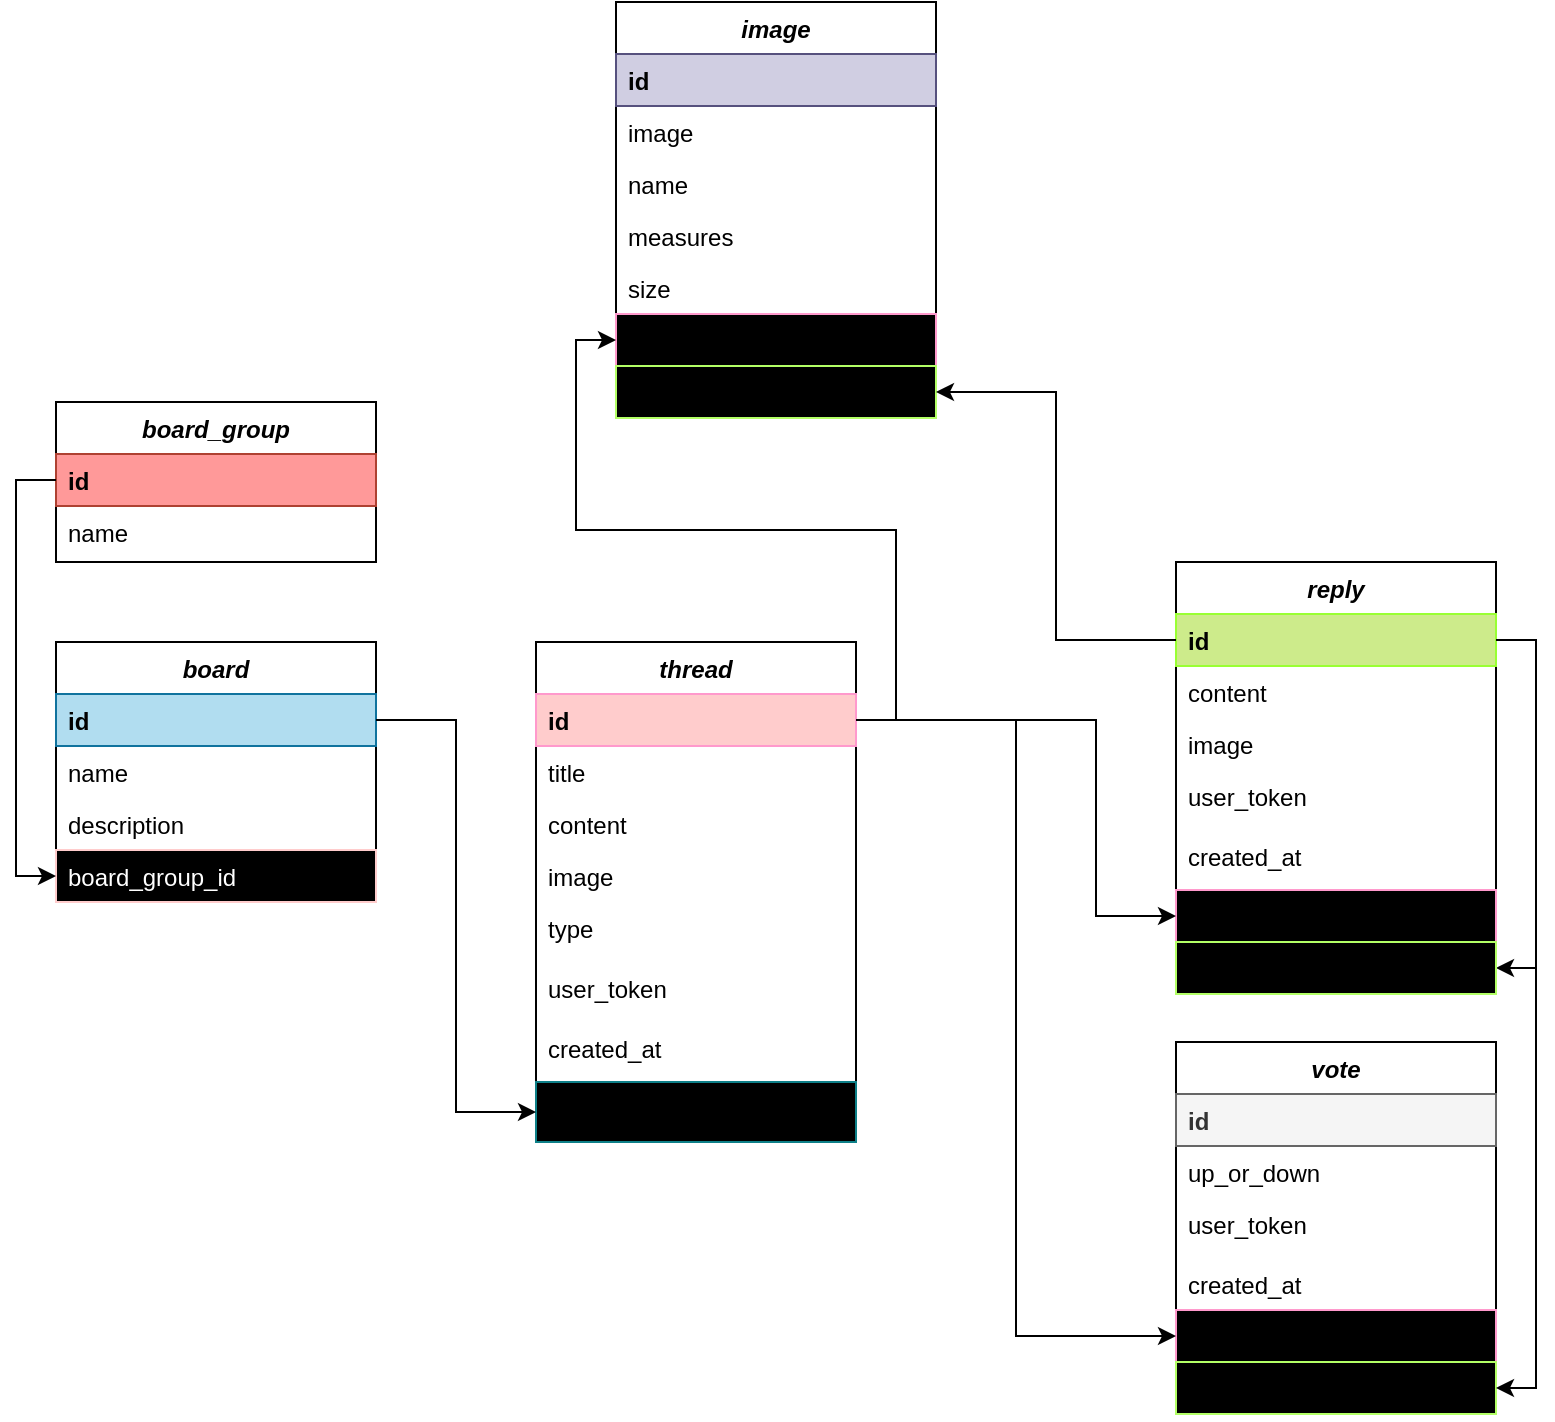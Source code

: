 <mxfile version="26.0.4">
  <diagram id="C5RBs43oDa-KdzZeNtuy" name="Page-1">
    <mxGraphModel dx="1434" dy="852" grid="1" gridSize="10" guides="1" tooltips="1" connect="1" arrows="1" fold="1" page="1" pageScale="1" pageWidth="827" pageHeight="1169" background="none" math="0" shadow="0">
      <root>
        <mxCell id="WIyWlLk6GJQsqaUBKTNV-0" />
        <mxCell id="WIyWlLk6GJQsqaUBKTNV-1" parent="WIyWlLk6GJQsqaUBKTNV-0" />
        <mxCell id="zkfFHV4jXpPFQw0GAbJ--0" value="board" style="swimlane;fontStyle=3;align=center;verticalAlign=top;childLayout=stackLayout;horizontal=1;startSize=26;horizontalStack=0;resizeParent=1;resizeLast=0;collapsible=1;marginBottom=0;rounded=0;shadow=0;strokeWidth=1;" parent="WIyWlLk6GJQsqaUBKTNV-1" vertex="1">
          <mxGeometry x="40" y="360" width="160" height="130" as="geometry">
            <mxRectangle x="230" y="140" width="160" height="26" as="alternateBounds" />
          </mxGeometry>
        </mxCell>
        <mxCell id="zkfFHV4jXpPFQw0GAbJ--1" value="id" style="text;align=left;verticalAlign=top;spacingLeft=4;spacingRight=4;overflow=hidden;rotatable=0;points=[[0,0.5],[1,0.5]];portConstraint=eastwest;fillColor=#b1ddf0;strokeColor=#10739e;fontStyle=1;fontColor=#000000;" parent="zkfFHV4jXpPFQw0GAbJ--0" vertex="1">
          <mxGeometry y="26" width="160" height="26" as="geometry" />
        </mxCell>
        <mxCell id="zkfFHV4jXpPFQw0GAbJ--2" value="name" style="text;align=left;verticalAlign=top;spacingLeft=4;spacingRight=4;overflow=hidden;rotatable=0;points=[[0,0.5],[1,0.5]];portConstraint=eastwest;rounded=0;shadow=0;html=0;" parent="zkfFHV4jXpPFQw0GAbJ--0" vertex="1">
          <mxGeometry y="52" width="160" height="26" as="geometry" />
        </mxCell>
        <mxCell id="zkfFHV4jXpPFQw0GAbJ--3" value="description" style="text;align=left;verticalAlign=top;spacingLeft=4;spacingRight=4;overflow=hidden;rotatable=0;points=[[0,0.5],[1,0.5]];portConstraint=eastwest;rounded=0;shadow=0;html=0;" parent="zkfFHV4jXpPFQw0GAbJ--0" vertex="1">
          <mxGeometry y="78" width="160" height="26" as="geometry" />
        </mxCell>
        <mxCell id="rzHbNYD2e6s_JM2uEuE0-2" value="board_group_id" style="text;align=left;verticalAlign=top;spacingLeft=4;spacingRight=4;overflow=hidden;rotatable=0;points=[[0,0.5],[1,0.5]];portConstraint=eastwest;rounded=0;shadow=0;html=0;fillColor=#000000;fontColor=#ffffff;strokeColor=#FFCCCC;" parent="zkfFHV4jXpPFQw0GAbJ--0" vertex="1">
          <mxGeometry y="104" width="160" height="26" as="geometry" />
        </mxCell>
        <mxCell id="u2Je3Sxy7mGHlfEIK49B-0" value="thread" style="swimlane;fontStyle=3;align=center;verticalAlign=top;childLayout=stackLayout;horizontal=1;startSize=26;horizontalStack=0;resizeParent=1;resizeLast=0;collapsible=1;marginBottom=0;rounded=0;shadow=0;strokeWidth=1;" parent="WIyWlLk6GJQsqaUBKTNV-1" vertex="1">
          <mxGeometry x="280" y="360" width="160" height="250" as="geometry">
            <mxRectangle x="120" y="320" width="160" height="26" as="alternateBounds" />
          </mxGeometry>
        </mxCell>
        <mxCell id="u2Je3Sxy7mGHlfEIK49B-1" value="id" style="text;align=left;verticalAlign=top;spacingLeft=4;spacingRight=4;overflow=hidden;rotatable=0;points=[[0,0.5],[1,0.5]];portConstraint=eastwest;fillColor=#ffcccc;strokeColor=#FF99CC;fontStyle=1;fontColor=#000000;" parent="u2Je3Sxy7mGHlfEIK49B-0" vertex="1">
          <mxGeometry y="26" width="160" height="26" as="geometry" />
        </mxCell>
        <mxCell id="u2Je3Sxy7mGHlfEIK49B-2" value="title" style="text;align=left;verticalAlign=top;spacingLeft=4;spacingRight=4;overflow=hidden;rotatable=0;points=[[0,0.5],[1,0.5]];portConstraint=eastwest;rounded=0;shadow=0;html=0;" parent="u2Je3Sxy7mGHlfEIK49B-0" vertex="1">
          <mxGeometry y="52" width="160" height="26" as="geometry" />
        </mxCell>
        <mxCell id="u2Je3Sxy7mGHlfEIK49B-3" value="content" style="text;align=left;verticalAlign=top;spacingLeft=4;spacingRight=4;overflow=hidden;rotatable=0;points=[[0,0.5],[1,0.5]];portConstraint=eastwest;rounded=0;shadow=0;html=0;" parent="u2Je3Sxy7mGHlfEIK49B-0" vertex="1">
          <mxGeometry y="78" width="160" height="26" as="geometry" />
        </mxCell>
        <mxCell id="u2Je3Sxy7mGHlfEIK49B-18" value="image" style="text;align=left;verticalAlign=top;spacingLeft=4;spacingRight=4;overflow=hidden;rotatable=0;points=[[0,0.5],[1,0.5]];portConstraint=eastwest;rounded=0;shadow=0;html=0;" parent="u2Je3Sxy7mGHlfEIK49B-0" vertex="1">
          <mxGeometry y="104" width="160" height="26" as="geometry" />
        </mxCell>
        <mxCell id="u2Je3Sxy7mGHlfEIK49B-29" value="type" style="text;align=left;verticalAlign=top;spacingLeft=4;spacingRight=4;overflow=hidden;rotatable=0;points=[[0,0.5],[1,0.5]];portConstraint=eastwest;rounded=0;shadow=0;html=0;" parent="u2Je3Sxy7mGHlfEIK49B-0" vertex="1">
          <mxGeometry y="130" width="160" height="30" as="geometry" />
        </mxCell>
        <mxCell id="u2Je3Sxy7mGHlfEIK49B-19" value="user_token" style="text;align=left;verticalAlign=top;spacingLeft=4;spacingRight=4;overflow=hidden;rotatable=0;points=[[0,0.5],[1,0.5]];portConstraint=eastwest;rounded=0;shadow=0;html=0;" parent="u2Je3Sxy7mGHlfEIK49B-0" vertex="1">
          <mxGeometry y="160" width="160" height="30" as="geometry" />
        </mxCell>
        <mxCell id="u2Je3Sxy7mGHlfEIK49B-20" value="created_at" style="text;align=left;verticalAlign=top;spacingLeft=4;spacingRight=4;overflow=hidden;rotatable=0;points=[[0,0.5],[1,0.5]];portConstraint=eastwest;rounded=0;shadow=0;html=0;" parent="u2Je3Sxy7mGHlfEIK49B-0" vertex="1">
          <mxGeometry y="190" width="160" height="30" as="geometry" />
        </mxCell>
        <mxCell id="u2Je3Sxy7mGHlfEIK49B-28" value="board_id" style="text;align=left;verticalAlign=top;spacingLeft=4;spacingRight=4;overflow=hidden;rotatable=0;points=[[0,0.5],[1,0.5]];portConstraint=eastwest;rounded=0;shadow=0;html=0;fillColor=#000000;strokeColor=#0e8088;" parent="u2Je3Sxy7mGHlfEIK49B-0" vertex="1">
          <mxGeometry y="220" width="160" height="30" as="geometry" />
        </mxCell>
        <mxCell id="u2Je3Sxy7mGHlfEIK49B-6" value="reply" style="swimlane;fontStyle=3;align=center;verticalAlign=top;childLayout=stackLayout;horizontal=1;startSize=26;horizontalStack=0;resizeParent=1;resizeLast=0;collapsible=1;marginBottom=0;rounded=0;shadow=0;strokeWidth=1;" parent="WIyWlLk6GJQsqaUBKTNV-1" vertex="1">
          <mxGeometry x="600" y="320" width="160" height="216" as="geometry">
            <mxRectangle x="230" y="140" width="160" height="26" as="alternateBounds" />
          </mxGeometry>
        </mxCell>
        <mxCell id="dYQ06ljaGnjJdUNRFbcw-1" style="edgeStyle=orthogonalEdgeStyle;rounded=0;orthogonalLoop=1;jettySize=auto;html=1;exitX=1;exitY=0.5;exitDx=0;exitDy=0;" parent="u2Je3Sxy7mGHlfEIK49B-6" source="u2Je3Sxy7mGHlfEIK49B-21" target="dYQ06ljaGnjJdUNRFbcw-0" edge="1">
          <mxGeometry relative="1" as="geometry" />
        </mxCell>
        <mxCell id="u2Je3Sxy7mGHlfEIK49B-21" value="id" style="text;align=left;verticalAlign=top;spacingLeft=4;spacingRight=4;overflow=hidden;rotatable=0;points=[[0,0.5],[1,0.5]];portConstraint=eastwest;fillColor=#cdeb8b;strokeColor=#99FF33;fontStyle=1;fontColor=#000000;" parent="u2Je3Sxy7mGHlfEIK49B-6" vertex="1">
          <mxGeometry y="26" width="160" height="26" as="geometry" />
        </mxCell>
        <mxCell id="u2Je3Sxy7mGHlfEIK49B-23" value="content" style="text;align=left;verticalAlign=top;spacingLeft=4;spacingRight=4;overflow=hidden;rotatable=0;points=[[0,0.5],[1,0.5]];portConstraint=eastwest;rounded=0;shadow=0;html=0;" parent="u2Je3Sxy7mGHlfEIK49B-6" vertex="1">
          <mxGeometry y="52" width="160" height="26" as="geometry" />
        </mxCell>
        <mxCell id="u2Je3Sxy7mGHlfEIK49B-24" value="image" style="text;align=left;verticalAlign=top;spacingLeft=4;spacingRight=4;overflow=hidden;rotatable=0;points=[[0,0.5],[1,0.5]];portConstraint=eastwest;rounded=0;shadow=0;html=0;" parent="u2Je3Sxy7mGHlfEIK49B-6" vertex="1">
          <mxGeometry y="78" width="160" height="26" as="geometry" />
        </mxCell>
        <mxCell id="u2Je3Sxy7mGHlfEIK49B-26" value="user_token" style="text;align=left;verticalAlign=top;spacingLeft=4;spacingRight=4;overflow=hidden;rotatable=0;points=[[0,0.5],[1,0.5]];portConstraint=eastwest;rounded=0;shadow=0;html=0;" parent="u2Je3Sxy7mGHlfEIK49B-6" vertex="1">
          <mxGeometry y="104" width="160" height="30" as="geometry" />
        </mxCell>
        <mxCell id="u2Je3Sxy7mGHlfEIK49B-27" value="created_at" style="text;align=left;verticalAlign=top;spacingLeft=4;spacingRight=4;overflow=hidden;rotatable=0;points=[[0,0.5],[1,0.5]];portConstraint=eastwest;rounded=0;shadow=0;html=0;" parent="u2Je3Sxy7mGHlfEIK49B-6" vertex="1">
          <mxGeometry y="134" width="160" height="30" as="geometry" />
        </mxCell>
        <mxCell id="u2Je3Sxy7mGHlfEIK49B-25" value="thread_id" style="text;align=left;verticalAlign=top;spacingLeft=4;spacingRight=4;overflow=hidden;rotatable=0;points=[[0,0.5],[1,0.5]];portConstraint=eastwest;rounded=0;shadow=0;html=0;fillColor=#000000;strokeColor=#FF99CC;" parent="u2Je3Sxy7mGHlfEIK49B-6" vertex="1">
          <mxGeometry y="164" width="160" height="26" as="geometry" />
        </mxCell>
        <mxCell id="dYQ06ljaGnjJdUNRFbcw-0" value="reply_id" style="text;align=left;verticalAlign=top;spacingLeft=4;spacingRight=4;overflow=hidden;rotatable=0;points=[[0,0.5],[1,0.5]];portConstraint=eastwest;rounded=0;shadow=0;html=0;fillColor=#000000;strokeColor=#B3FF66;" parent="u2Je3Sxy7mGHlfEIK49B-6" vertex="1">
          <mxGeometry y="190" width="160" height="26" as="geometry" />
        </mxCell>
        <mxCell id="u2Je3Sxy7mGHlfEIK49B-30" style="edgeStyle=orthogonalEdgeStyle;rounded=0;orthogonalLoop=1;jettySize=auto;html=1;exitX=1;exitY=0.5;exitDx=0;exitDy=0;entryX=0;entryY=0.5;entryDx=0;entryDy=0;" parent="WIyWlLk6GJQsqaUBKTNV-1" source="zkfFHV4jXpPFQw0GAbJ--1" target="u2Je3Sxy7mGHlfEIK49B-28" edge="1">
          <mxGeometry relative="1" as="geometry" />
        </mxCell>
        <mxCell id="u2Je3Sxy7mGHlfEIK49B-31" style="edgeStyle=orthogonalEdgeStyle;rounded=0;orthogonalLoop=1;jettySize=auto;html=1;exitX=1;exitY=0.5;exitDx=0;exitDy=0;entryX=0;entryY=0.5;entryDx=0;entryDy=0;" parent="WIyWlLk6GJQsqaUBKTNV-1" source="u2Je3Sxy7mGHlfEIK49B-1" target="u2Je3Sxy7mGHlfEIK49B-25" edge="1">
          <mxGeometry relative="1" as="geometry">
            <Array as="points">
              <mxPoint x="560" y="399" />
              <mxPoint x="560" y="497" />
            </Array>
          </mxGeometry>
        </mxCell>
        <mxCell id="u2Je3Sxy7mGHlfEIK49B-34" value="vote&#xa;" style="swimlane;fontStyle=3;align=center;verticalAlign=top;childLayout=stackLayout;horizontal=1;startSize=26;horizontalStack=0;resizeParent=1;resizeLast=0;collapsible=1;marginBottom=0;rounded=0;shadow=0;strokeWidth=1;" parent="WIyWlLk6GJQsqaUBKTNV-1" vertex="1">
          <mxGeometry x="600" y="560" width="160" height="186" as="geometry">
            <mxRectangle x="230" y="140" width="160" height="26" as="alternateBounds" />
          </mxGeometry>
        </mxCell>
        <mxCell id="u2Je3Sxy7mGHlfEIK49B-35" value="id" style="text;align=left;verticalAlign=top;spacingLeft=4;spacingRight=4;overflow=hidden;rotatable=0;points=[[0,0.5],[1,0.5]];portConstraint=eastwest;fillColor=#f5f5f5;strokeColor=#666666;fontStyle=1;fontColor=#333333;" parent="u2Je3Sxy7mGHlfEIK49B-34" vertex="1">
          <mxGeometry y="26" width="160" height="26" as="geometry" />
        </mxCell>
        <mxCell id="u2Je3Sxy7mGHlfEIK49B-42" value="up_or_down" style="text;align=left;verticalAlign=top;spacingLeft=4;spacingRight=4;overflow=hidden;rotatable=0;points=[[0,0.5],[1,0.5]];portConstraint=eastwest;rounded=0;shadow=0;html=0;" parent="u2Je3Sxy7mGHlfEIK49B-34" vertex="1">
          <mxGeometry y="52" width="160" height="26" as="geometry" />
        </mxCell>
        <mxCell id="u2Je3Sxy7mGHlfEIK49B-38" value="user_token" style="text;align=left;verticalAlign=top;spacingLeft=4;spacingRight=4;overflow=hidden;rotatable=0;points=[[0,0.5],[1,0.5]];portConstraint=eastwest;rounded=0;shadow=0;html=0;" parent="u2Je3Sxy7mGHlfEIK49B-34" vertex="1">
          <mxGeometry y="78" width="160" height="30" as="geometry" />
        </mxCell>
        <mxCell id="u2Je3Sxy7mGHlfEIK49B-37" value="created_at" style="text;align=left;verticalAlign=top;spacingLeft=4;spacingRight=4;overflow=hidden;rotatable=0;points=[[0,0.5],[1,0.5]];portConstraint=eastwest;rounded=0;shadow=0;html=0;" parent="u2Je3Sxy7mGHlfEIK49B-34" vertex="1">
          <mxGeometry y="108" width="160" height="26" as="geometry" />
        </mxCell>
        <mxCell id="yYRuTl-swTBpcW1Qj-cw-10" value="thread_id" style="text;align=left;verticalAlign=top;spacingLeft=4;spacingRight=4;overflow=hidden;rotatable=0;points=[[0,0.5],[1,0.5]];portConstraint=eastwest;rounded=0;shadow=0;html=0;fillColor=#000000;strokeColor=#FF99CC;" parent="u2Je3Sxy7mGHlfEIK49B-34" vertex="1">
          <mxGeometry y="134" width="160" height="26" as="geometry" />
        </mxCell>
        <mxCell id="yYRuTl-swTBpcW1Qj-cw-11" value="reply_id" style="text;align=left;verticalAlign=top;spacingLeft=4;spacingRight=4;overflow=hidden;rotatable=0;points=[[0,0.5],[1,0.5]];portConstraint=eastwest;rounded=0;shadow=0;html=0;fillColor=#000000;strokeColor=#B3FF66;" parent="u2Je3Sxy7mGHlfEIK49B-34" vertex="1">
          <mxGeometry y="160" width="160" height="26" as="geometry" />
        </mxCell>
        <mxCell id="rzHbNYD2e6s_JM2uEuE0-0" value="board_group" style="swimlane;fontStyle=3;align=center;verticalAlign=top;childLayout=stackLayout;horizontal=1;startSize=26;horizontalStack=0;resizeParent=1;resizeLast=0;collapsible=1;marginBottom=0;rounded=0;shadow=0;strokeWidth=1;" parent="WIyWlLk6GJQsqaUBKTNV-1" vertex="1">
          <mxGeometry x="40" y="240" width="160" height="80" as="geometry">
            <mxRectangle x="230" y="140" width="160" height="26" as="alternateBounds" />
          </mxGeometry>
        </mxCell>
        <mxCell id="rzHbNYD2e6s_JM2uEuE0-1" value="id" style="text;align=left;verticalAlign=top;spacingLeft=4;spacingRight=4;overflow=hidden;rotatable=0;points=[[0,0.5],[1,0.5]];portConstraint=eastwest;fillColor=#FF9999;strokeColor=#ae4132;fontStyle=1;fontColor=#000000;" parent="rzHbNYD2e6s_JM2uEuE0-0" vertex="1">
          <mxGeometry y="26" width="160" height="26" as="geometry" />
        </mxCell>
        <mxCell id="rzHbNYD2e6s_JM2uEuE0-3" value="name" style="text;align=left;verticalAlign=top;spacingLeft=4;spacingRight=4;overflow=hidden;rotatable=0;points=[[0,0.5],[1,0.5]];portConstraint=eastwest;rounded=0;shadow=0;html=0;" parent="rzHbNYD2e6s_JM2uEuE0-0" vertex="1">
          <mxGeometry y="52" width="160" height="26" as="geometry" />
        </mxCell>
        <mxCell id="rzHbNYD2e6s_JM2uEuE0-6" style="edgeStyle=orthogonalEdgeStyle;rounded=0;orthogonalLoop=1;jettySize=auto;html=1;exitX=0;exitY=0.5;exitDx=0;exitDy=0;entryX=0;entryY=0.5;entryDx=0;entryDy=0;" parent="WIyWlLk6GJQsqaUBKTNV-1" source="rzHbNYD2e6s_JM2uEuE0-1" target="rzHbNYD2e6s_JM2uEuE0-2" edge="1">
          <mxGeometry relative="1" as="geometry" />
        </mxCell>
        <mxCell id="yYRuTl-swTBpcW1Qj-cw-0" value="image" style="swimlane;fontStyle=3;align=center;verticalAlign=top;childLayout=stackLayout;horizontal=1;startSize=26;horizontalStack=0;resizeParent=1;resizeLast=0;collapsible=1;marginBottom=0;rounded=0;shadow=0;strokeWidth=1;" parent="WIyWlLk6GJQsqaUBKTNV-1" vertex="1">
          <mxGeometry x="320" y="40" width="160" height="208" as="geometry">
            <mxRectangle x="230" y="140" width="160" height="26" as="alternateBounds" />
          </mxGeometry>
        </mxCell>
        <mxCell id="yYRuTl-swTBpcW1Qj-cw-1" value="id" style="text;align=left;verticalAlign=top;spacingLeft=4;spacingRight=4;overflow=hidden;rotatable=0;points=[[0,0.5],[1,0.5]];portConstraint=eastwest;fillColor=#d0cee2;strokeColor=#56517e;fontStyle=1;fontColor=#000000;" parent="yYRuTl-swTBpcW1Qj-cw-0" vertex="1">
          <mxGeometry y="26" width="160" height="26" as="geometry" />
        </mxCell>
        <mxCell id="yYRuTl-swTBpcW1Qj-cw-2" value="image" style="text;align=left;verticalAlign=top;spacingLeft=4;spacingRight=4;overflow=hidden;rotatable=0;points=[[0,0.5],[1,0.5]];portConstraint=eastwest;rounded=0;shadow=0;html=0;" parent="yYRuTl-swTBpcW1Qj-cw-0" vertex="1">
          <mxGeometry y="52" width="160" height="26" as="geometry" />
        </mxCell>
        <mxCell id="yYRuTl-swTBpcW1Qj-cw-4" value="name" style="text;align=left;verticalAlign=top;spacingLeft=4;spacingRight=4;overflow=hidden;rotatable=0;points=[[0,0.5],[1,0.5]];portConstraint=eastwest;rounded=0;shadow=0;html=0;" parent="yYRuTl-swTBpcW1Qj-cw-0" vertex="1">
          <mxGeometry y="78" width="160" height="26" as="geometry" />
        </mxCell>
        <mxCell id="yYRuTl-swTBpcW1Qj-cw-3" value="measures" style="text;align=left;verticalAlign=top;spacingLeft=4;spacingRight=4;overflow=hidden;rotatable=0;points=[[0,0.5],[1,0.5]];portConstraint=eastwest;rounded=0;shadow=0;html=0;" parent="yYRuTl-swTBpcW1Qj-cw-0" vertex="1">
          <mxGeometry y="104" width="160" height="26" as="geometry" />
        </mxCell>
        <mxCell id="yYRuTl-swTBpcW1Qj-cw-5" value="size" style="text;align=left;verticalAlign=top;spacingLeft=4;spacingRight=4;overflow=hidden;rotatable=0;points=[[0,0.5],[1,0.5]];portConstraint=eastwest;rounded=0;shadow=0;html=0;" parent="yYRuTl-swTBpcW1Qj-cw-0" vertex="1">
          <mxGeometry y="130" width="160" height="26" as="geometry" />
        </mxCell>
        <mxCell id="yYRuTl-swTBpcW1Qj-cw-6" value="thread_id" style="text;align=left;verticalAlign=top;spacingLeft=4;spacingRight=4;overflow=hidden;rotatable=0;points=[[0,0.5],[1,0.5]];portConstraint=eastwest;rounded=0;shadow=0;html=0;fillColor=#000000;strokeColor=#FF99CC;" parent="yYRuTl-swTBpcW1Qj-cw-0" vertex="1">
          <mxGeometry y="156" width="160" height="26" as="geometry" />
        </mxCell>
        <mxCell id="yYRuTl-swTBpcW1Qj-cw-7" value="reply_id" style="text;align=left;verticalAlign=top;spacingLeft=4;spacingRight=4;overflow=hidden;rotatable=0;points=[[0,0.5],[1,0.5]];portConstraint=eastwest;rounded=0;shadow=0;html=0;fillColor=#000000;strokeColor=#B3FF66;" parent="yYRuTl-swTBpcW1Qj-cw-0" vertex="1">
          <mxGeometry y="182" width="160" height="26" as="geometry" />
        </mxCell>
        <mxCell id="yYRuTl-swTBpcW1Qj-cw-8" style="edgeStyle=orthogonalEdgeStyle;rounded=0;orthogonalLoop=1;jettySize=auto;html=1;exitX=1;exitY=0.5;exitDx=0;exitDy=0;entryX=0;entryY=0.5;entryDx=0;entryDy=0;" parent="WIyWlLk6GJQsqaUBKTNV-1" source="u2Je3Sxy7mGHlfEIK49B-1" target="yYRuTl-swTBpcW1Qj-cw-6" edge="1">
          <mxGeometry relative="1" as="geometry" />
        </mxCell>
        <mxCell id="yYRuTl-swTBpcW1Qj-cw-9" style="edgeStyle=orthogonalEdgeStyle;rounded=0;orthogonalLoop=1;jettySize=auto;html=1;exitX=0;exitY=0.5;exitDx=0;exitDy=0;entryX=1;entryY=0.5;entryDx=0;entryDy=0;" parent="WIyWlLk6GJQsqaUBKTNV-1" source="u2Je3Sxy7mGHlfEIK49B-21" target="yYRuTl-swTBpcW1Qj-cw-7" edge="1">
          <mxGeometry relative="1" as="geometry" />
        </mxCell>
        <mxCell id="yYRuTl-swTBpcW1Qj-cw-12" style="edgeStyle=orthogonalEdgeStyle;rounded=0;orthogonalLoop=1;jettySize=auto;html=1;exitX=1;exitY=0.5;exitDx=0;exitDy=0;entryX=0;entryY=0.5;entryDx=0;entryDy=0;" parent="WIyWlLk6GJQsqaUBKTNV-1" source="u2Je3Sxy7mGHlfEIK49B-1" target="yYRuTl-swTBpcW1Qj-cw-10" edge="1">
          <mxGeometry relative="1" as="geometry" />
        </mxCell>
        <mxCell id="yYRuTl-swTBpcW1Qj-cw-14" style="edgeStyle=orthogonalEdgeStyle;rounded=0;orthogonalLoop=1;jettySize=auto;html=1;exitX=1;exitY=0.5;exitDx=0;exitDy=0;entryX=1;entryY=0.5;entryDx=0;entryDy=0;" parent="WIyWlLk6GJQsqaUBKTNV-1" source="u2Je3Sxy7mGHlfEIK49B-21" target="yYRuTl-swTBpcW1Qj-cw-11" edge="1">
          <mxGeometry relative="1" as="geometry" />
        </mxCell>
      </root>
    </mxGraphModel>
  </diagram>
</mxfile>
